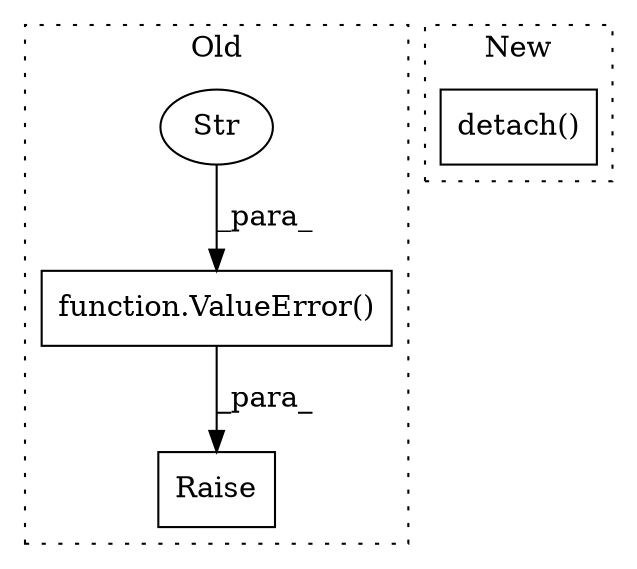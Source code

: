 digraph G {
subgraph cluster0 {
1 [label="function.ValueError()" a="75" s="2467,2616" l="32,18" shape="box"];
3 [label="Str" a="66" s="2499" l="117" shape="ellipse"];
4 [label="Raise" a="91" s="2461" l="6" shape="box"];
label = "Old";
style="dotted";
}
subgraph cluster1 {
2 [label="detach()" a="75" s="2241" l="36" shape="box"];
label = "New";
style="dotted";
}
1 -> 4 [label="_para_"];
3 -> 1 [label="_para_"];
}